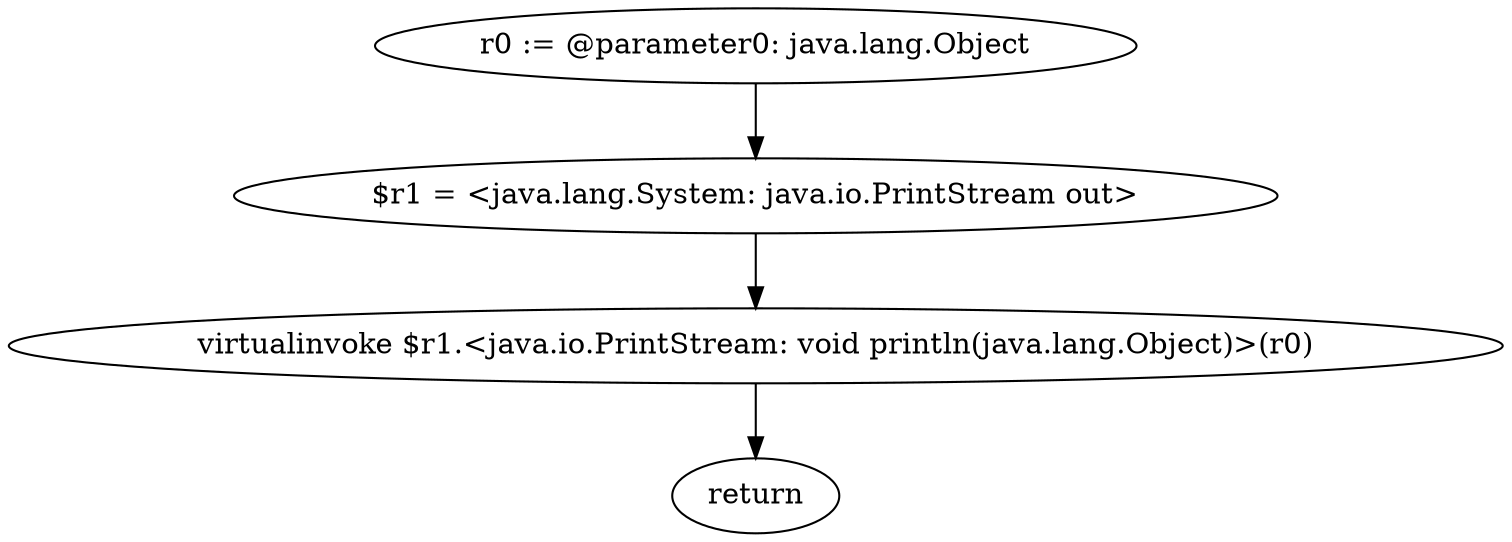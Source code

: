 digraph "unitGraph" {
    "r0 := @parameter0: java.lang.Object"
    "$r1 = <java.lang.System: java.io.PrintStream out>"
    "virtualinvoke $r1.<java.io.PrintStream: void println(java.lang.Object)>(r0)"
    "return"
    "r0 := @parameter0: java.lang.Object"->"$r1 = <java.lang.System: java.io.PrintStream out>";
    "$r1 = <java.lang.System: java.io.PrintStream out>"->"virtualinvoke $r1.<java.io.PrintStream: void println(java.lang.Object)>(r0)";
    "virtualinvoke $r1.<java.io.PrintStream: void println(java.lang.Object)>(r0)"->"return";
}
